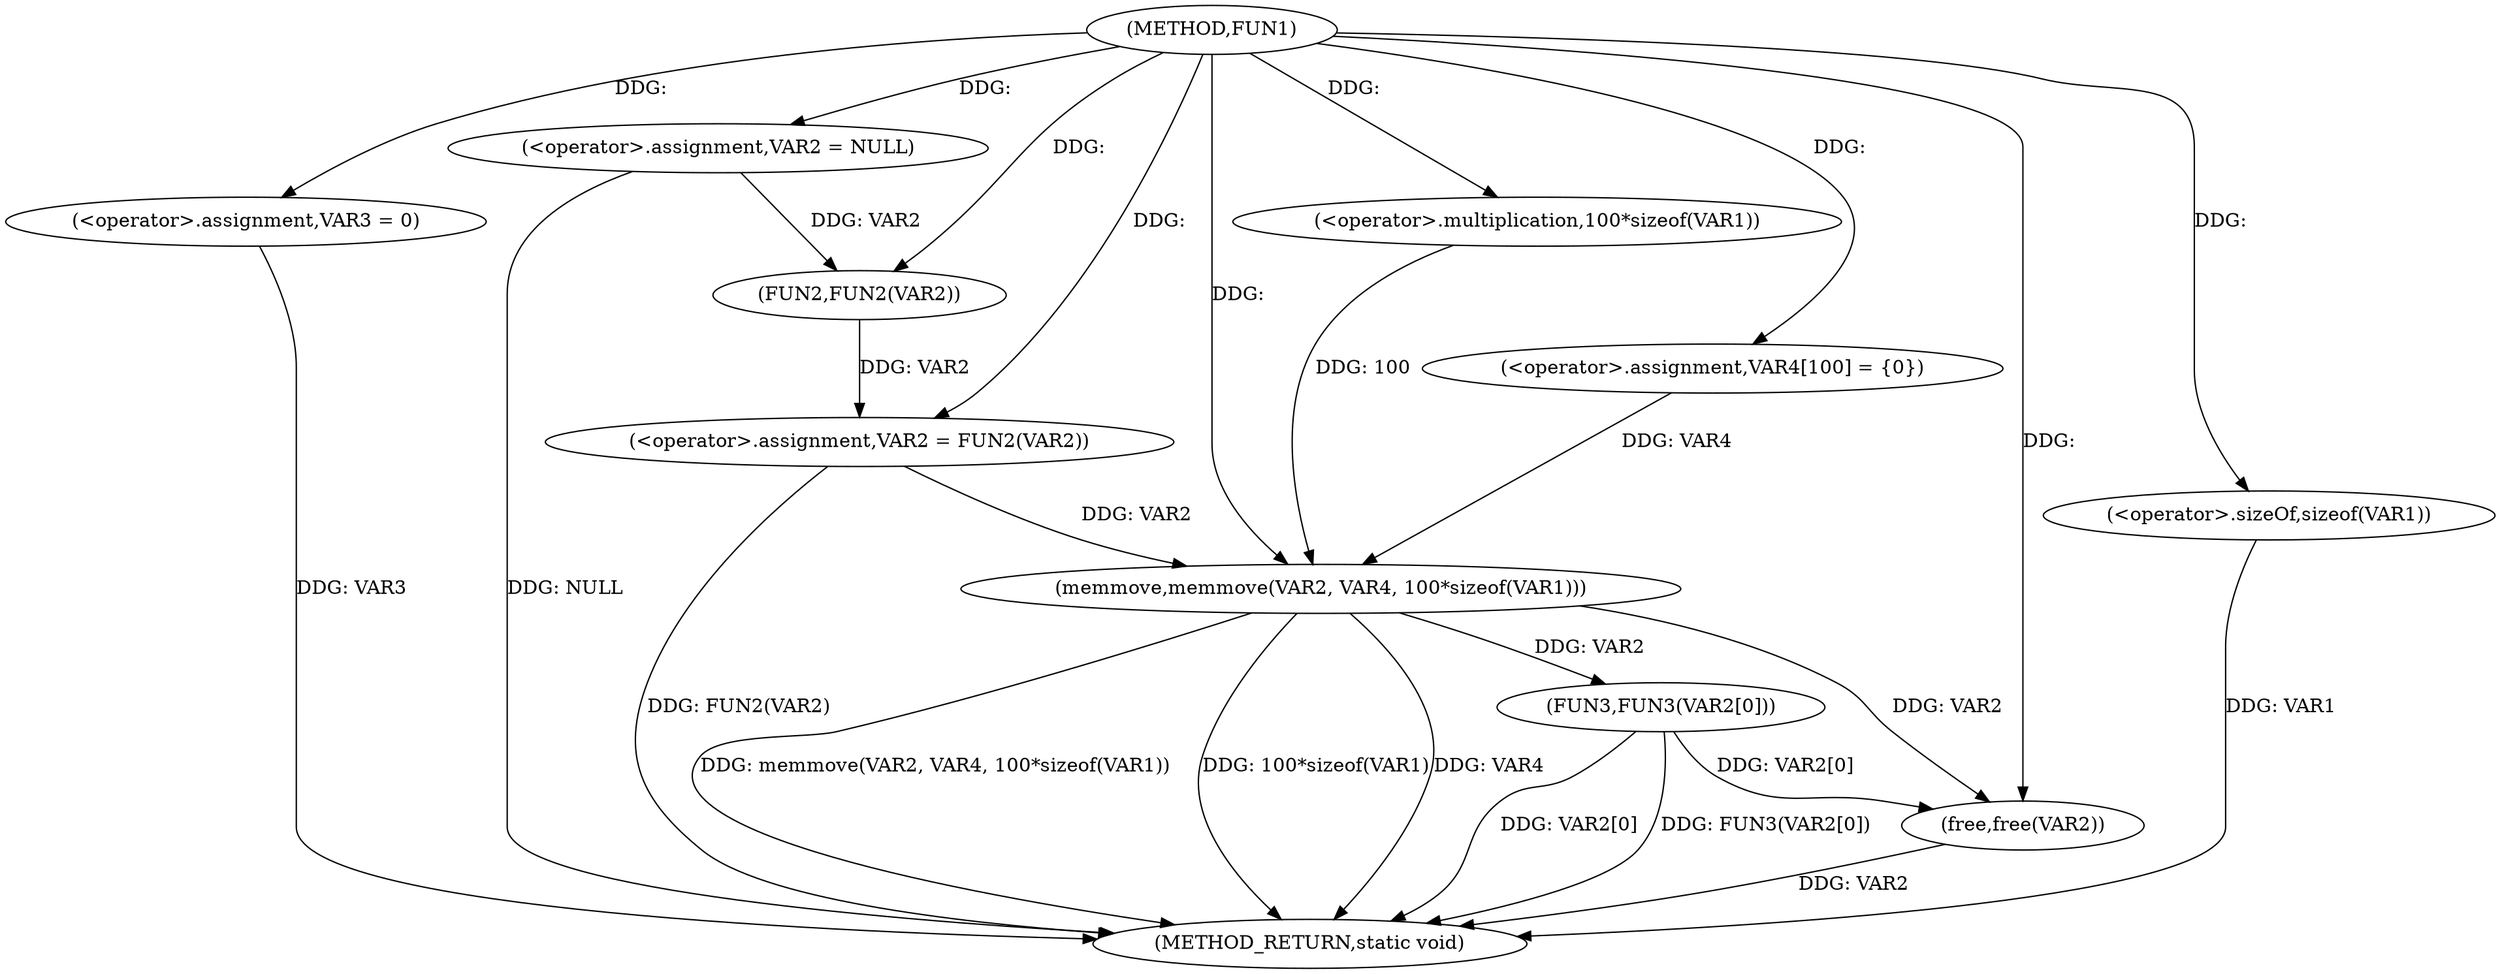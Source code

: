 digraph FUN1 {  
"1000100" [label = "(METHOD,FUN1)" ]
"1000130" [label = "(METHOD_RETURN,static void)" ]
"1000103" [label = "(<operator>.assignment,VAR2 = NULL)" ]
"1000106" [label = "(<operator>.assignment,VAR3 = 0)" ]
"1000109" [label = "(<operator>.assignment,VAR2 = FUN2(VAR2))" ]
"1000111" [label = "(FUN2,FUN2(VAR2))" ]
"1000115" [label = "(<operator>.assignment,VAR4[100] = {0})" ]
"1000117" [label = "(memmove,memmove(VAR2, VAR4, 100*sizeof(VAR1)))" ]
"1000120" [label = "(<operator>.multiplication,100*sizeof(VAR1))" ]
"1000122" [label = "(<operator>.sizeOf,sizeof(VAR1))" ]
"1000124" [label = "(FUN3,FUN3(VAR2[0]))" ]
"1000128" [label = "(free,free(VAR2))" ]
  "1000117" -> "1000130"  [ label = "DDG: memmove(VAR2, VAR4, 100*sizeof(VAR1))"] 
  "1000124" -> "1000130"  [ label = "DDG: VAR2[0]"] 
  "1000106" -> "1000130"  [ label = "DDG: VAR3"] 
  "1000103" -> "1000130"  [ label = "DDG: NULL"] 
  "1000122" -> "1000130"  [ label = "DDG: VAR1"] 
  "1000117" -> "1000130"  [ label = "DDG: 100*sizeof(VAR1)"] 
  "1000117" -> "1000130"  [ label = "DDG: VAR4"] 
  "1000109" -> "1000130"  [ label = "DDG: FUN2(VAR2)"] 
  "1000124" -> "1000130"  [ label = "DDG: FUN3(VAR2[0])"] 
  "1000128" -> "1000130"  [ label = "DDG: VAR2"] 
  "1000100" -> "1000103"  [ label = "DDG: "] 
  "1000100" -> "1000106"  [ label = "DDG: "] 
  "1000111" -> "1000109"  [ label = "DDG: VAR2"] 
  "1000100" -> "1000109"  [ label = "DDG: "] 
  "1000103" -> "1000111"  [ label = "DDG: VAR2"] 
  "1000100" -> "1000111"  [ label = "DDG: "] 
  "1000100" -> "1000115"  [ label = "DDG: "] 
  "1000109" -> "1000117"  [ label = "DDG: VAR2"] 
  "1000100" -> "1000117"  [ label = "DDG: "] 
  "1000115" -> "1000117"  [ label = "DDG: VAR4"] 
  "1000120" -> "1000117"  [ label = "DDG: 100"] 
  "1000100" -> "1000120"  [ label = "DDG: "] 
  "1000100" -> "1000122"  [ label = "DDG: "] 
  "1000117" -> "1000124"  [ label = "DDG: VAR2"] 
  "1000124" -> "1000128"  [ label = "DDG: VAR2[0]"] 
  "1000117" -> "1000128"  [ label = "DDG: VAR2"] 
  "1000100" -> "1000128"  [ label = "DDG: "] 
}
